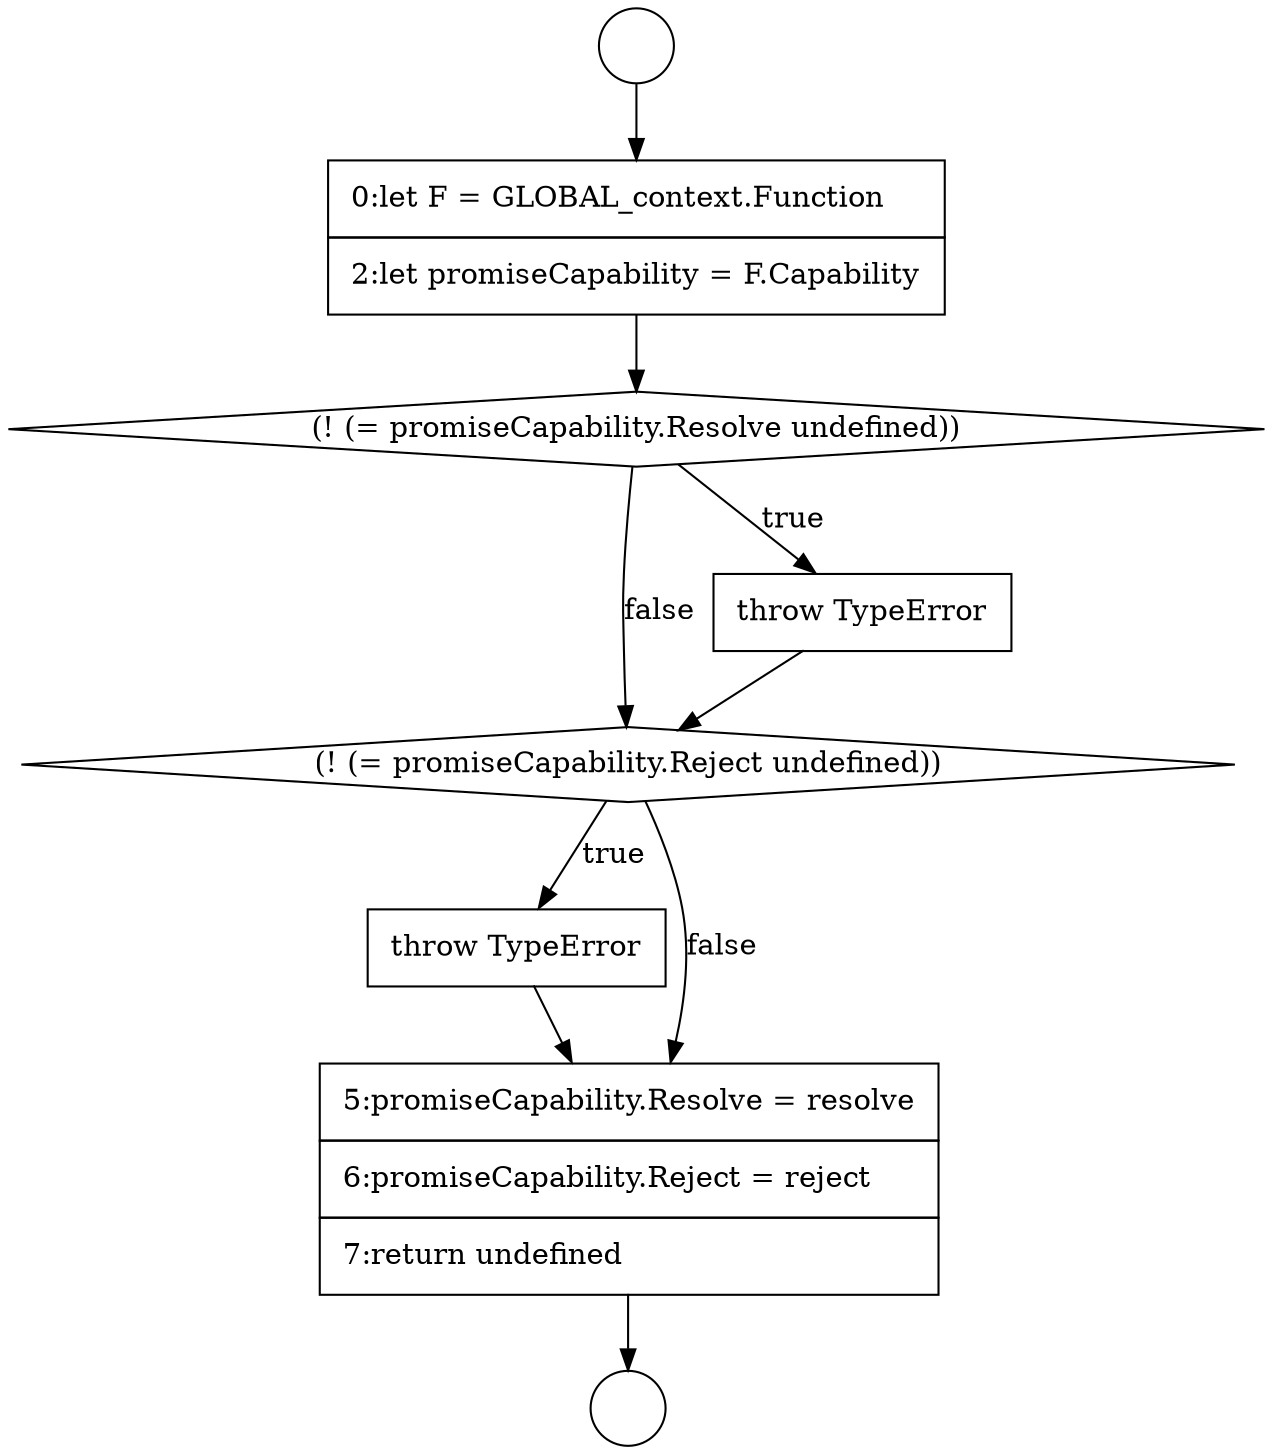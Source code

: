 digraph {
  node17517 [shape=diamond, label=<<font color="black">(! (= promiseCapability.Reject undefined))</font>> color="black" fillcolor="white" style=filled]
  node17513 [shape=circle label=" " color="black" fillcolor="white" style=filled]
  node17518 [shape=none, margin=0, label=<<font color="black">
    <table border="0" cellborder="1" cellspacing="0" cellpadding="10">
      <tr><td align="left">throw TypeError</td></tr>
    </table>
  </font>> color="black" fillcolor="white" style=filled]
  node17514 [shape=none, margin=0, label=<<font color="black">
    <table border="0" cellborder="1" cellspacing="0" cellpadding="10">
      <tr><td align="left">0:let F = GLOBAL_context.Function</td></tr>
      <tr><td align="left">2:let promiseCapability = F.Capability</td></tr>
    </table>
  </font>> color="black" fillcolor="white" style=filled]
  node17512 [shape=circle label=" " color="black" fillcolor="white" style=filled]
  node17515 [shape=diamond, label=<<font color="black">(! (= promiseCapability.Resolve undefined))</font>> color="black" fillcolor="white" style=filled]
  node17519 [shape=none, margin=0, label=<<font color="black">
    <table border="0" cellborder="1" cellspacing="0" cellpadding="10">
      <tr><td align="left">5:promiseCapability.Resolve = resolve</td></tr>
      <tr><td align="left">6:promiseCapability.Reject = reject</td></tr>
      <tr><td align="left">7:return undefined</td></tr>
    </table>
  </font>> color="black" fillcolor="white" style=filled]
  node17516 [shape=none, margin=0, label=<<font color="black">
    <table border="0" cellborder="1" cellspacing="0" cellpadding="10">
      <tr><td align="left">throw TypeError</td></tr>
    </table>
  </font>> color="black" fillcolor="white" style=filled]
  node17519 -> node17513 [ color="black"]
  node17518 -> node17519 [ color="black"]
  node17517 -> node17518 [label=<<font color="black">true</font>> color="black"]
  node17517 -> node17519 [label=<<font color="black">false</font>> color="black"]
  node17514 -> node17515 [ color="black"]
  node17516 -> node17517 [ color="black"]
  node17515 -> node17516 [label=<<font color="black">true</font>> color="black"]
  node17515 -> node17517 [label=<<font color="black">false</font>> color="black"]
  node17512 -> node17514 [ color="black"]
}
